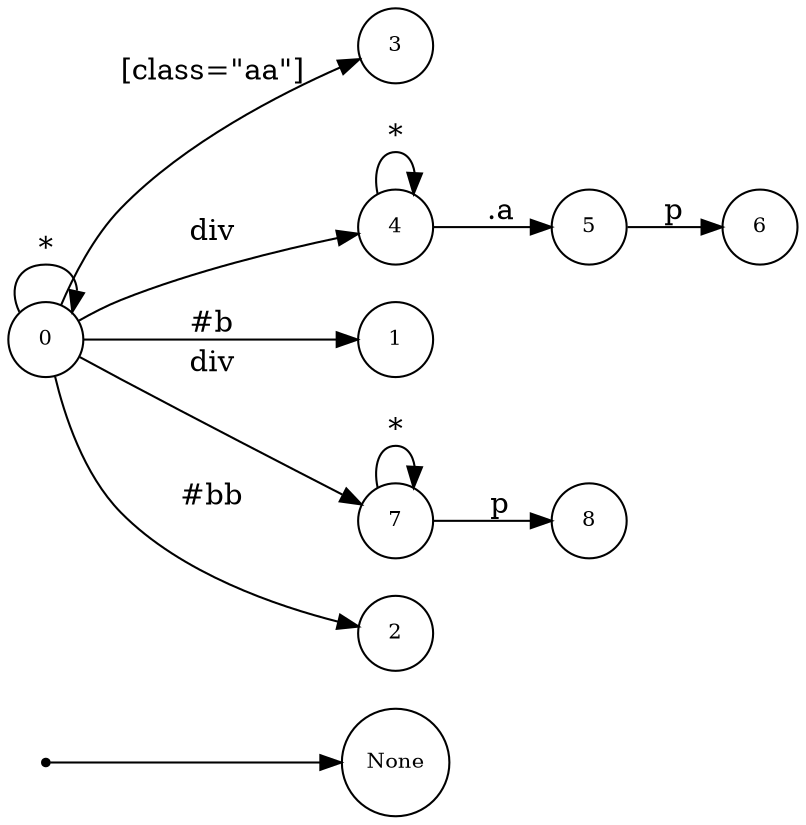 digraph NFA {
  rankdir=LR;
  node [shape=circle, fontsize=10];
  __start [shape=point, label=""];
  __start -> None;
  0 [label="0"];
  3 [label="3"];
  4 [label="4"];
  5 [label="5"];
  6 [label="6"];
  1 [label="1"];
  7 [label="7"];
  2 [label="2"];
  8 [label="8"];
  { node [shape=doublecircle]; 1 2 3 6 8 }
  0 -> 0 [label="*"];
  0 -> 1 [label="#b"];
  0 -> 2 [label="#bb"];
  0 -> 3 [label="[class=\"aa\"]"];
  0 -> 4 [label="div"];
  4 -> 4 [label="*"];
  4 -> 5 [label=".a"];
  5 -> 6 [label="p"];
  0 -> 7 [label="div"];
  7 -> 7 [label="*"];
  7 -> 8 [label="p"];
}
